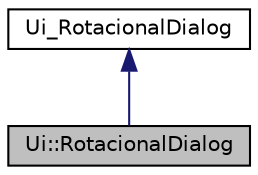 digraph "Ui::RotacionalDialog"
{
  edge [fontname="Helvetica",fontsize="10",labelfontname="Helvetica",labelfontsize="10"];
  node [fontname="Helvetica",fontsize="10",shape=record];
  Node1 [label="Ui::RotacionalDialog",height=0.2,width=0.4,color="black", fillcolor="grey75", style="filled" fontcolor="black"];
  Node2 -> Node1 [dir="back",color="midnightblue",fontsize="10",style="solid",fontname="Helvetica"];
  Node2 [label="Ui_RotacionalDialog",height=0.2,width=0.4,color="black", fillcolor="white", style="filled",URL="$class_ui___rotacional_dialog.html"];
}
